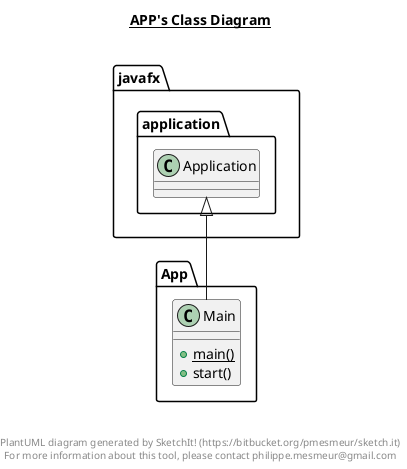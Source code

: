 @startuml

title __APP's Class Diagram__\n

  namespace App {
    class App.Main {
        {static} + main()
        + start()
    }
  }
  

  App.Main -up-|> javafx.application.Application


right footer


PlantUML diagram generated by SketchIt! (https://bitbucket.org/pmesmeur/sketch.it)
For more information about this tool, please contact philippe.mesmeur@gmail.com
endfooter

@enduml
